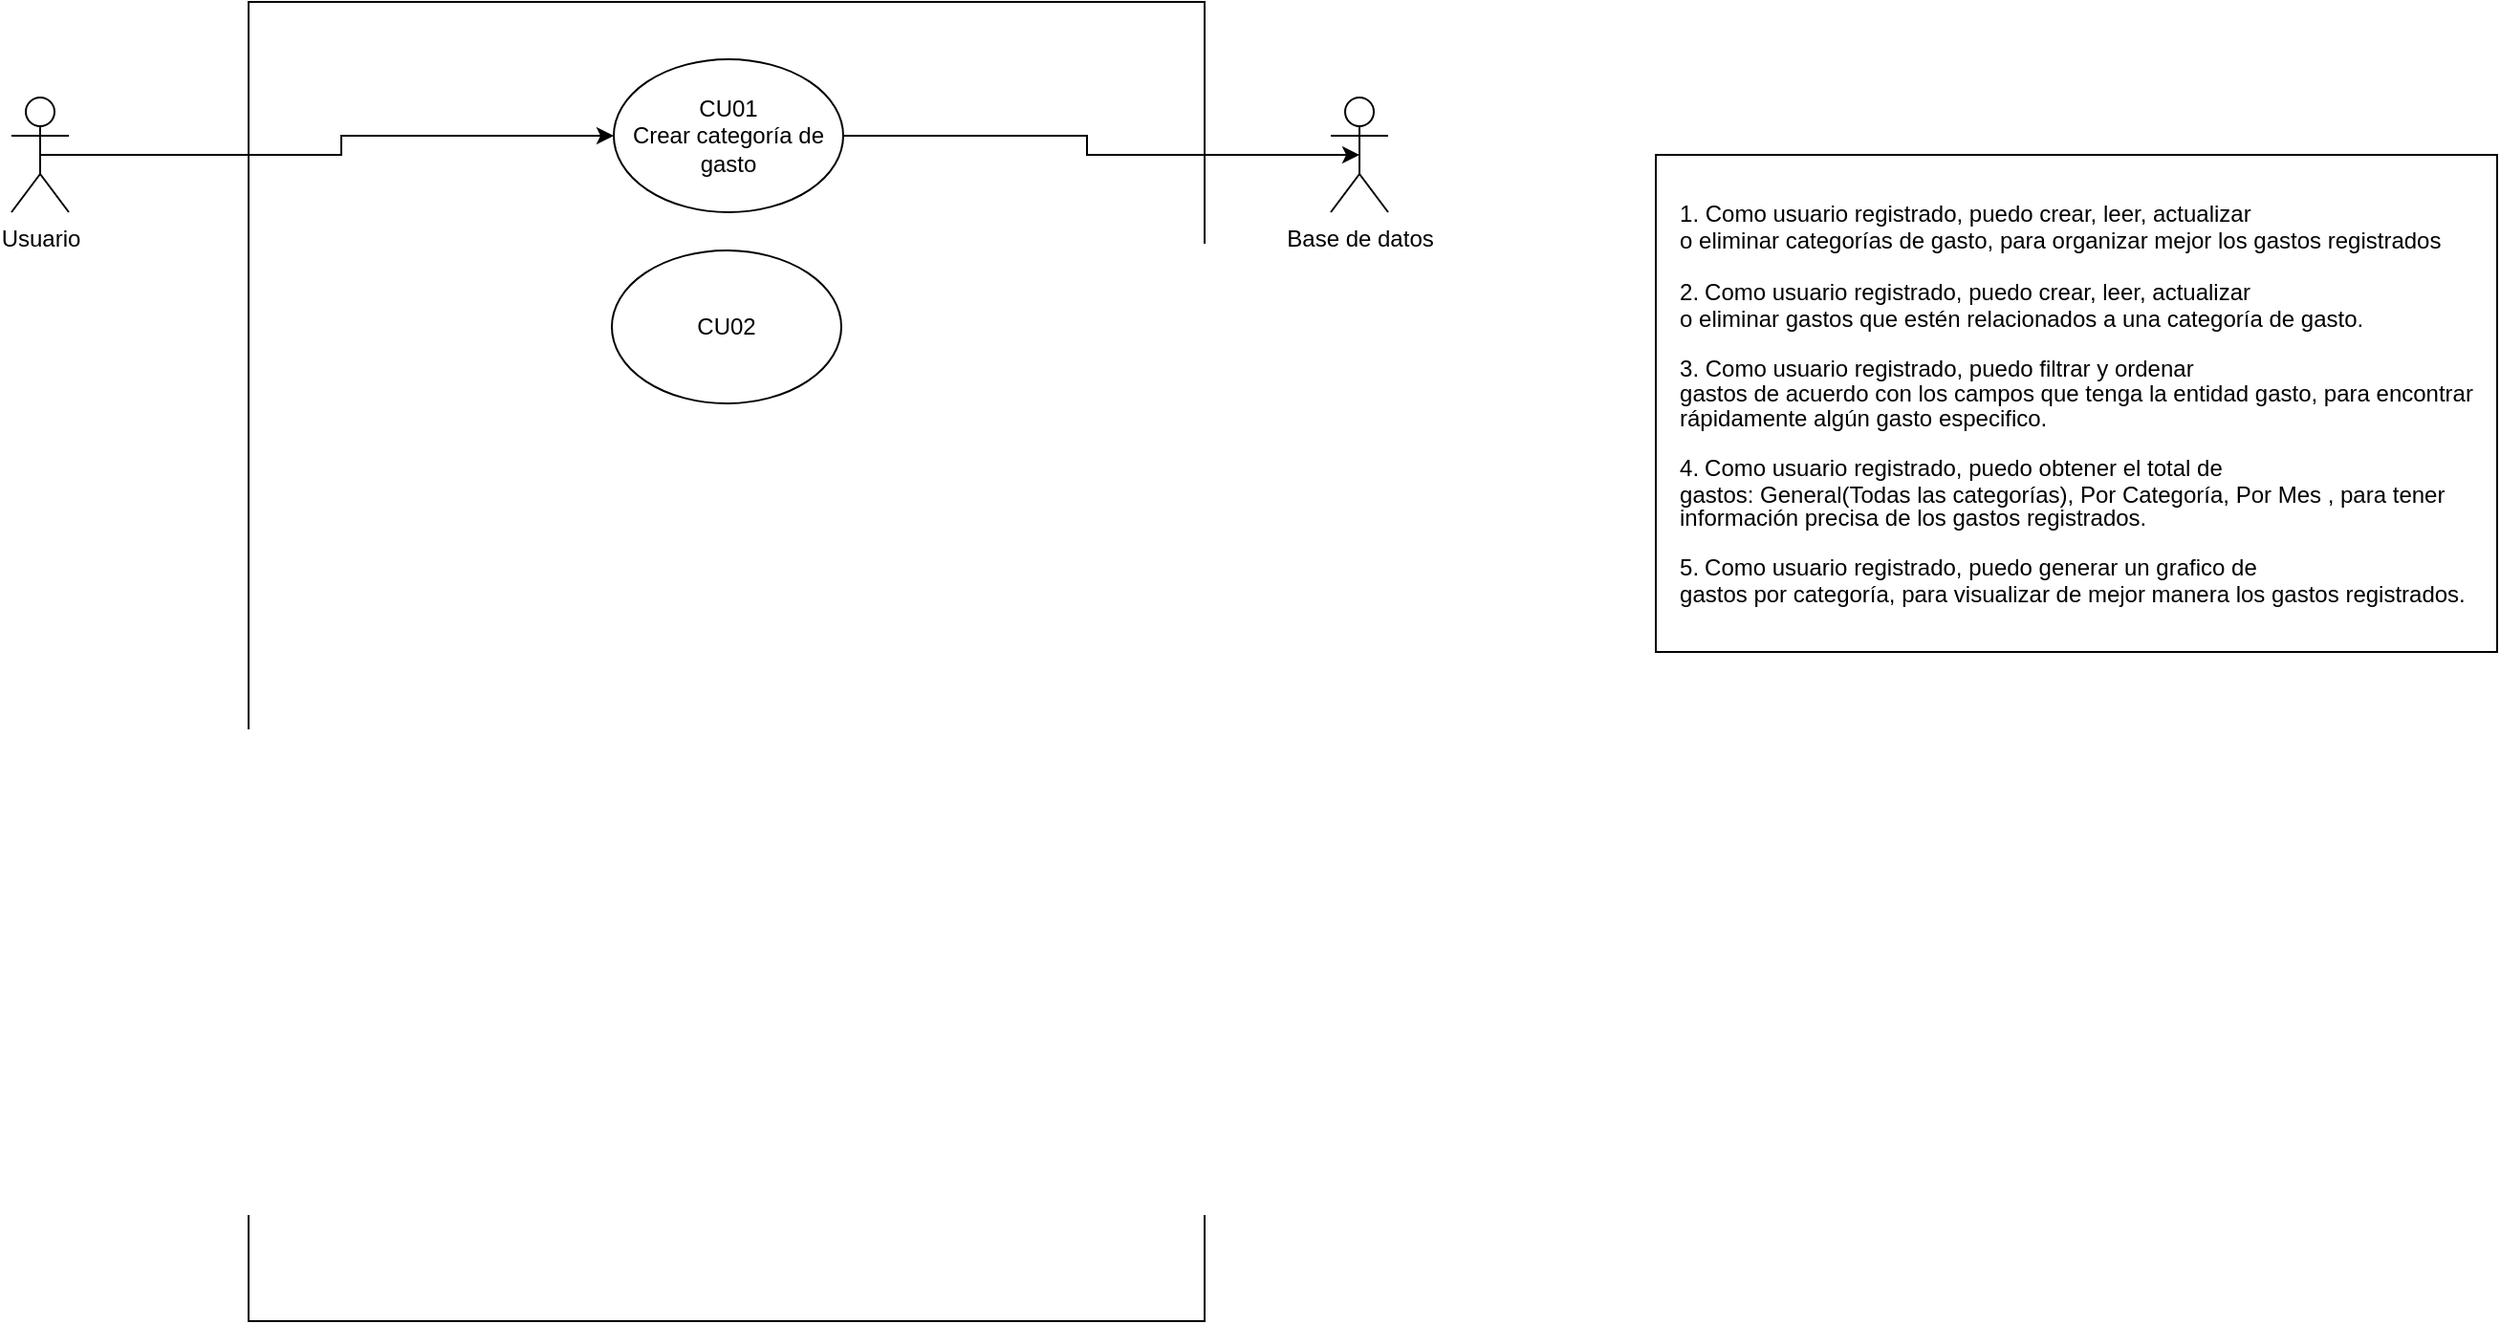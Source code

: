 <mxfile version="22.1.16" type="device">
  <diagram name="Página-1" id="f7mHCUwq6N8ndEVU8rD0">
    <mxGraphModel dx="1173" dy="624" grid="1" gridSize="10" guides="1" tooltips="1" connect="1" arrows="1" fold="1" page="1" pageScale="1" pageWidth="1169" pageHeight="827" math="0" shadow="0">
      <root>
        <mxCell id="0" />
        <mxCell id="1" parent="0" />
        <mxCell id="M4Onlk6T4Xc8jAmXvOfX-1" value="" style="rounded=0;whiteSpace=wrap;html=1;" vertex="1" parent="1">
          <mxGeometry x="334" y="50" width="500" height="690" as="geometry" />
        </mxCell>
        <mxCell id="M4Onlk6T4Xc8jAmXvOfX-7" style="edgeStyle=orthogonalEdgeStyle;rounded=0;orthogonalLoop=1;jettySize=auto;html=1;exitX=0.5;exitY=0.5;exitDx=0;exitDy=0;exitPerimeter=0;entryX=0;entryY=0.5;entryDx=0;entryDy=0;" edge="1" parent="1" source="M4Onlk6T4Xc8jAmXvOfX-2" target="M4Onlk6T4Xc8jAmXvOfX-4">
          <mxGeometry relative="1" as="geometry" />
        </mxCell>
        <mxCell id="M4Onlk6T4Xc8jAmXvOfX-2" value="Usuario&lt;br&gt;" style="shape=umlActor;verticalLabelPosition=bottom;verticalAlign=top;html=1;outlineConnect=0;" vertex="1" parent="1">
          <mxGeometry x="210" y="100" width="30" height="60" as="geometry" />
        </mxCell>
        <mxCell id="M4Onlk6T4Xc8jAmXvOfX-3" value="Base de datos" style="shape=umlActor;verticalLabelPosition=bottom;verticalAlign=top;html=1;outlineConnect=0;" vertex="1" parent="1">
          <mxGeometry x="900" y="100" width="30" height="60" as="geometry" />
        </mxCell>
        <mxCell id="M4Onlk6T4Xc8jAmXvOfX-4" value="CU01&lt;br&gt;Crear categoría de gasto" style="ellipse;whiteSpace=wrap;html=1;" vertex="1" parent="1">
          <mxGeometry x="525" y="80" width="120" height="80" as="geometry" />
        </mxCell>
        <mxCell id="M4Onlk6T4Xc8jAmXvOfX-5" value="CU02" style="ellipse;whiteSpace=wrap;html=1;" vertex="1" parent="1">
          <mxGeometry x="524" y="180" width="120" height="80" as="geometry" />
        </mxCell>
        <mxCell id="M4Onlk6T4Xc8jAmXvOfX-6" value="&lt;p style=&quot;text-indent: -18pt;&quot; class=&quot;MsoListParagraphCxSpFirst&quot;&gt;&lt;/p&gt;&lt;div style=&quot;text-align: left;&quot;&gt;&lt;font style=&quot;font-size: 12px;&quot;&gt;&lt;span style=&quot;text-indent: -18pt; background-color: initial;&quot;&gt;1.&amp;nbsp;&lt;/span&gt;&lt;span style=&quot;background-color: initial; text-indent: -18pt; line-height: 107%;&quot;&gt;&lt;/span&gt;&lt;span style=&quot;text-indent: -18pt; background-color: initial; line-height: 107%;&quot;&gt;Como usuario registrado, puedo crear, leer, actualizar&lt;/span&gt;&lt;/font&gt;&lt;/div&gt;&lt;font style=&quot;font-size: 12px;&quot;&gt;&lt;div style=&quot;text-align: left;&quot;&gt;&lt;span style=&quot;text-indent: -18pt; background-color: initial;&quot;&gt;o eliminar categorías de gasto, para organizar mejor los gastos registrados&lt;/span&gt;&lt;/div&gt;&lt;/font&gt;&lt;p&gt;&lt;/p&gt;&lt;p style=&quot;text-indent: -18pt;&quot; class=&quot;MsoListParagraphCxSpMiddle&quot;&gt;&lt;/p&gt;&lt;div style=&quot;text-align: left;&quot;&gt;&lt;font style=&quot;font-size: 12px;&quot;&gt;&lt;span style=&quot;text-indent: -18pt; background-color: initial;&quot;&gt;2.&lt;/span&gt;&lt;span style=&quot;text-indent: -18pt; background-color: initial; font-variant-numeric: normal; font-variant-east-asian: normal; font-variant-alternates: normal; font-kerning: auto; font-optical-sizing: auto; font-feature-settings: normal; font-variation-settings: normal; font-variant-position: normal; font-stretch: normal; line-height: normal; font-family: &amp;quot;Times New Roman&amp;quot;;&quot;&gt;&amp;nbsp;&lt;/span&gt;&lt;/font&gt;&lt;span style=&quot;background-color: initial; text-indent: -18pt;&quot;&gt;Como usuario registrado, puedo crear, leer, actualizar&lt;/span&gt;&lt;/div&gt;&lt;span style=&quot;line-height: 107%;&quot;&gt;&lt;div style=&quot;text-align: left;&quot;&gt;&lt;span style=&quot;text-indent: -18pt; background-color: initial;&quot;&gt;&lt;font style=&quot;font-size: 12px;&quot;&gt;o eliminar gastos que estén relacionados a una categoría de gasto.&lt;/font&gt;&lt;/span&gt;&lt;/div&gt;&lt;/span&gt;&lt;p&gt;&lt;/p&gt;&lt;p style=&quot;text-indent: -18pt;&quot; class=&quot;MsoListParagraphCxSpMiddle&quot;&gt;&lt;/p&gt;&lt;div style=&quot;text-align: left;&quot;&gt;&lt;font style=&quot;font-size: 12px;&quot;&gt;&lt;span style=&quot;text-indent: -18pt; background-color: initial;&quot;&gt;3.&amp;nbsp;&lt;/span&gt;&lt;/font&gt;&lt;span style=&quot;background-color: initial; text-indent: -18pt;&quot;&gt;Como usuario registrado, puedo filtrar y ordenar&lt;/span&gt;&lt;/div&gt;&lt;span style=&quot;line-height: 107%;&quot;&gt;&lt;font style=&quot;font-size: 12px;&quot;&gt;&lt;div style=&quot;text-align: left;&quot;&gt;&lt;span style=&quot;text-indent: -18pt; background-color: initial;&quot;&gt;gastos de acuerdo con los campos que tenga la entidad gasto, para encontrar&lt;/span&gt;&lt;/div&gt;&lt;div style=&quot;text-align: left;&quot;&gt;&lt;span style=&quot;text-indent: -18pt; background-color: initial;&quot;&gt;rápidamente algún gasto especifico.&lt;/span&gt;&lt;/div&gt;&lt;/font&gt;&lt;/span&gt;&lt;p&gt;&lt;/p&gt;&lt;p style=&quot;text-indent: -18pt;&quot; class=&quot;MsoListParagraphCxSpMiddle&quot;&gt;&lt;/p&gt;&lt;div style=&quot;text-align: left;&quot;&gt;&lt;font style=&quot;font-size: 12px;&quot;&gt;&lt;span style=&quot;text-indent: -18pt; background-color: initial;&quot;&gt;4.&lt;/span&gt;&lt;span style=&quot;text-indent: -18pt; background-color: initial; font-variant-numeric: normal; font-variant-east-asian: normal; font-variant-alternates: normal; font-kerning: auto; font-optical-sizing: auto; font-feature-settings: normal; font-variation-settings: normal; font-variant-position: normal; font-stretch: normal; line-height: normal; font-family: &amp;quot;Times New Roman&amp;quot;;&quot;&gt;&amp;nbsp;&lt;/span&gt;&lt;/font&gt;&lt;span style=&quot;background-color: initial; text-indent: -18pt;&quot;&gt;Como usuario registrado, puedo obtener el total de&lt;/span&gt;&lt;/div&gt;&lt;span style=&quot;line-height: 107%;&quot;&gt;&lt;font style=&quot;font-size: 12px;&quot;&gt;&lt;div style=&quot;text-align: left;&quot;&gt;&lt;span style=&quot;text-indent: -18pt; background-color: initial;&quot;&gt;gastos: General(Todas las categorías), Por Categoría, Por Mes , para tener&lt;/span&gt;&lt;/div&gt;&lt;div style=&quot;text-align: left;&quot;&gt;&lt;span style=&quot;text-indent: -18pt; background-color: initial;&quot;&gt;información precisa de los gastos registrados.&lt;/span&gt;&lt;/div&gt;&lt;/font&gt;&lt;/span&gt;&lt;p&gt;&lt;/p&gt;&lt;p style=&quot;text-indent: -18pt;&quot; class=&quot;MsoListParagraphCxSpLast&quot;&gt;&lt;/p&gt;&lt;div style=&quot;text-align: left;&quot;&gt;&lt;font style=&quot;font-size: 12px;&quot;&gt;&lt;span style=&quot;text-indent: -18pt; background-color: initial;&quot;&gt;5.&lt;/span&gt;&lt;span style=&quot;text-indent: -18pt; background-color: initial; font-variant-numeric: normal; font-variant-east-asian: normal; font-variant-alternates: normal; font-kerning: auto; font-optical-sizing: auto; font-feature-settings: normal; font-variation-settings: normal; font-variant-position: normal; font-stretch: normal; line-height: normal; font-family: &amp;quot;Times New Roman&amp;quot;;&quot;&gt;&amp;nbsp;&lt;/span&gt;&lt;/font&gt;&lt;span style=&quot;background-color: initial; text-indent: -18pt;&quot;&gt;Como usuario registrado, puedo generar un grafico de&lt;/span&gt;&lt;/div&gt;&lt;span style=&quot;line-height: 107%;&quot;&gt;&lt;div style=&quot;text-align: left;&quot;&gt;&lt;span style=&quot;text-indent: -18pt; background-color: initial;&quot;&gt;&lt;font style=&quot;font-size: 12px;&quot;&gt;gastos por categoría, para visualizar de mejor manera los gastos registrados.&lt;/font&gt;&lt;/span&gt;&lt;/div&gt;&lt;span style=&quot;font-size: 12pt; font-size: 12pt;&quot;&gt;&lt;/span&gt;&lt;/span&gt;&lt;p&gt;&lt;/p&gt;" style="rounded=0;whiteSpace=wrap;html=1;" vertex="1" parent="1">
          <mxGeometry x="1070" y="130" width="440" height="260" as="geometry" />
        </mxCell>
        <mxCell id="M4Onlk6T4Xc8jAmXvOfX-8" style="edgeStyle=orthogonalEdgeStyle;rounded=0;orthogonalLoop=1;jettySize=auto;html=1;exitX=1;exitY=0.5;exitDx=0;exitDy=0;entryX=0.5;entryY=0.5;entryDx=0;entryDy=0;entryPerimeter=0;" edge="1" parent="1" source="M4Onlk6T4Xc8jAmXvOfX-4" target="M4Onlk6T4Xc8jAmXvOfX-3">
          <mxGeometry relative="1" as="geometry" />
        </mxCell>
      </root>
    </mxGraphModel>
  </diagram>
</mxfile>
